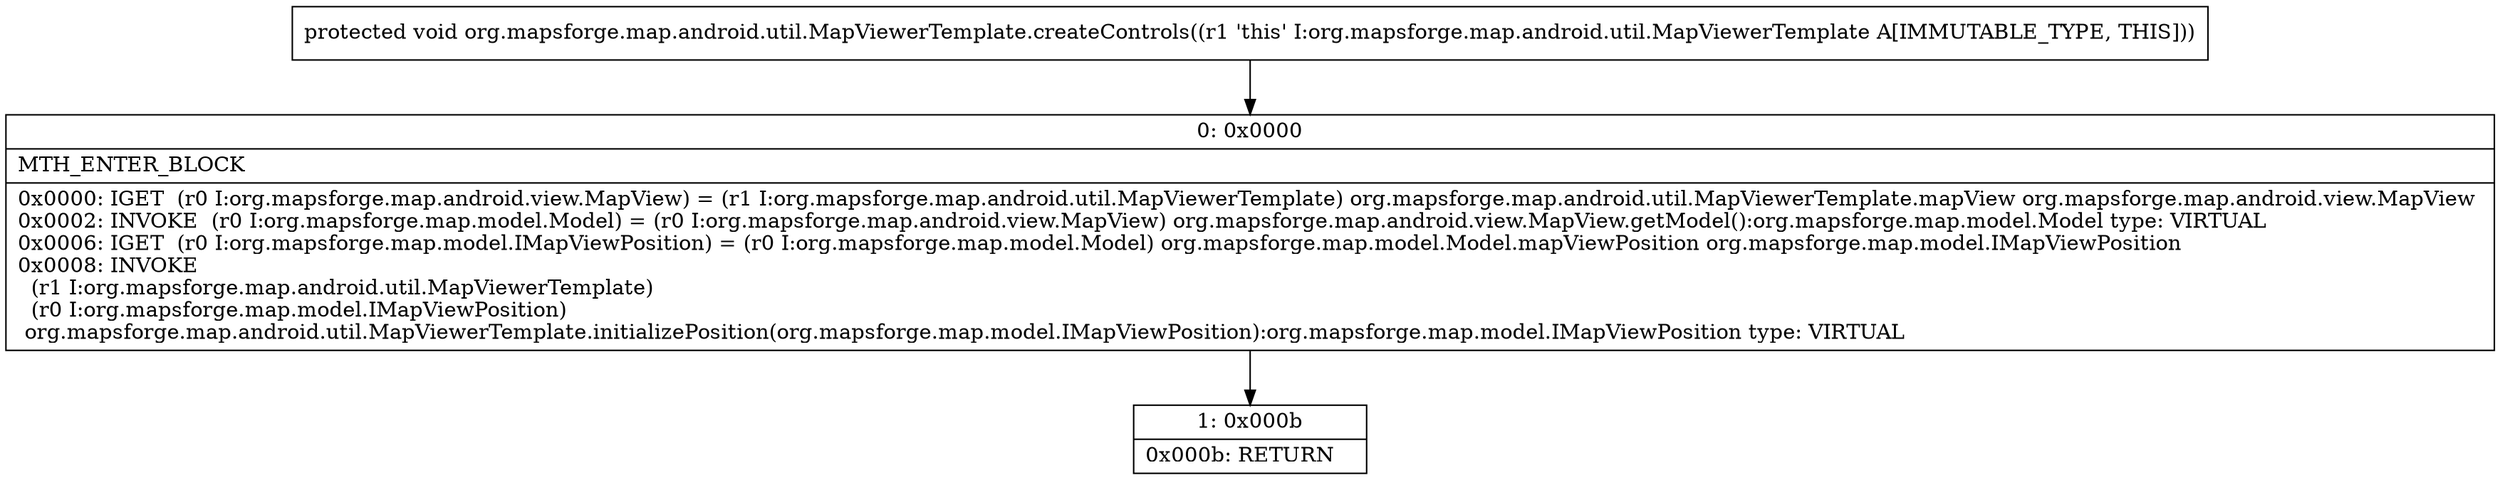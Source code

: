 digraph "CFG fororg.mapsforge.map.android.util.MapViewerTemplate.createControls()V" {
Node_0 [shape=record,label="{0\:\ 0x0000|MTH_ENTER_BLOCK\l|0x0000: IGET  (r0 I:org.mapsforge.map.android.view.MapView) = (r1 I:org.mapsforge.map.android.util.MapViewerTemplate) org.mapsforge.map.android.util.MapViewerTemplate.mapView org.mapsforge.map.android.view.MapView \l0x0002: INVOKE  (r0 I:org.mapsforge.map.model.Model) = (r0 I:org.mapsforge.map.android.view.MapView) org.mapsforge.map.android.view.MapView.getModel():org.mapsforge.map.model.Model type: VIRTUAL \l0x0006: IGET  (r0 I:org.mapsforge.map.model.IMapViewPosition) = (r0 I:org.mapsforge.map.model.Model) org.mapsforge.map.model.Model.mapViewPosition org.mapsforge.map.model.IMapViewPosition \l0x0008: INVOKE  \l  (r1 I:org.mapsforge.map.android.util.MapViewerTemplate)\l  (r0 I:org.mapsforge.map.model.IMapViewPosition)\l org.mapsforge.map.android.util.MapViewerTemplate.initializePosition(org.mapsforge.map.model.IMapViewPosition):org.mapsforge.map.model.IMapViewPosition type: VIRTUAL \l}"];
Node_1 [shape=record,label="{1\:\ 0x000b|0x000b: RETURN   \l}"];
MethodNode[shape=record,label="{protected void org.mapsforge.map.android.util.MapViewerTemplate.createControls((r1 'this' I:org.mapsforge.map.android.util.MapViewerTemplate A[IMMUTABLE_TYPE, THIS])) }"];
MethodNode -> Node_0;
Node_0 -> Node_1;
}

